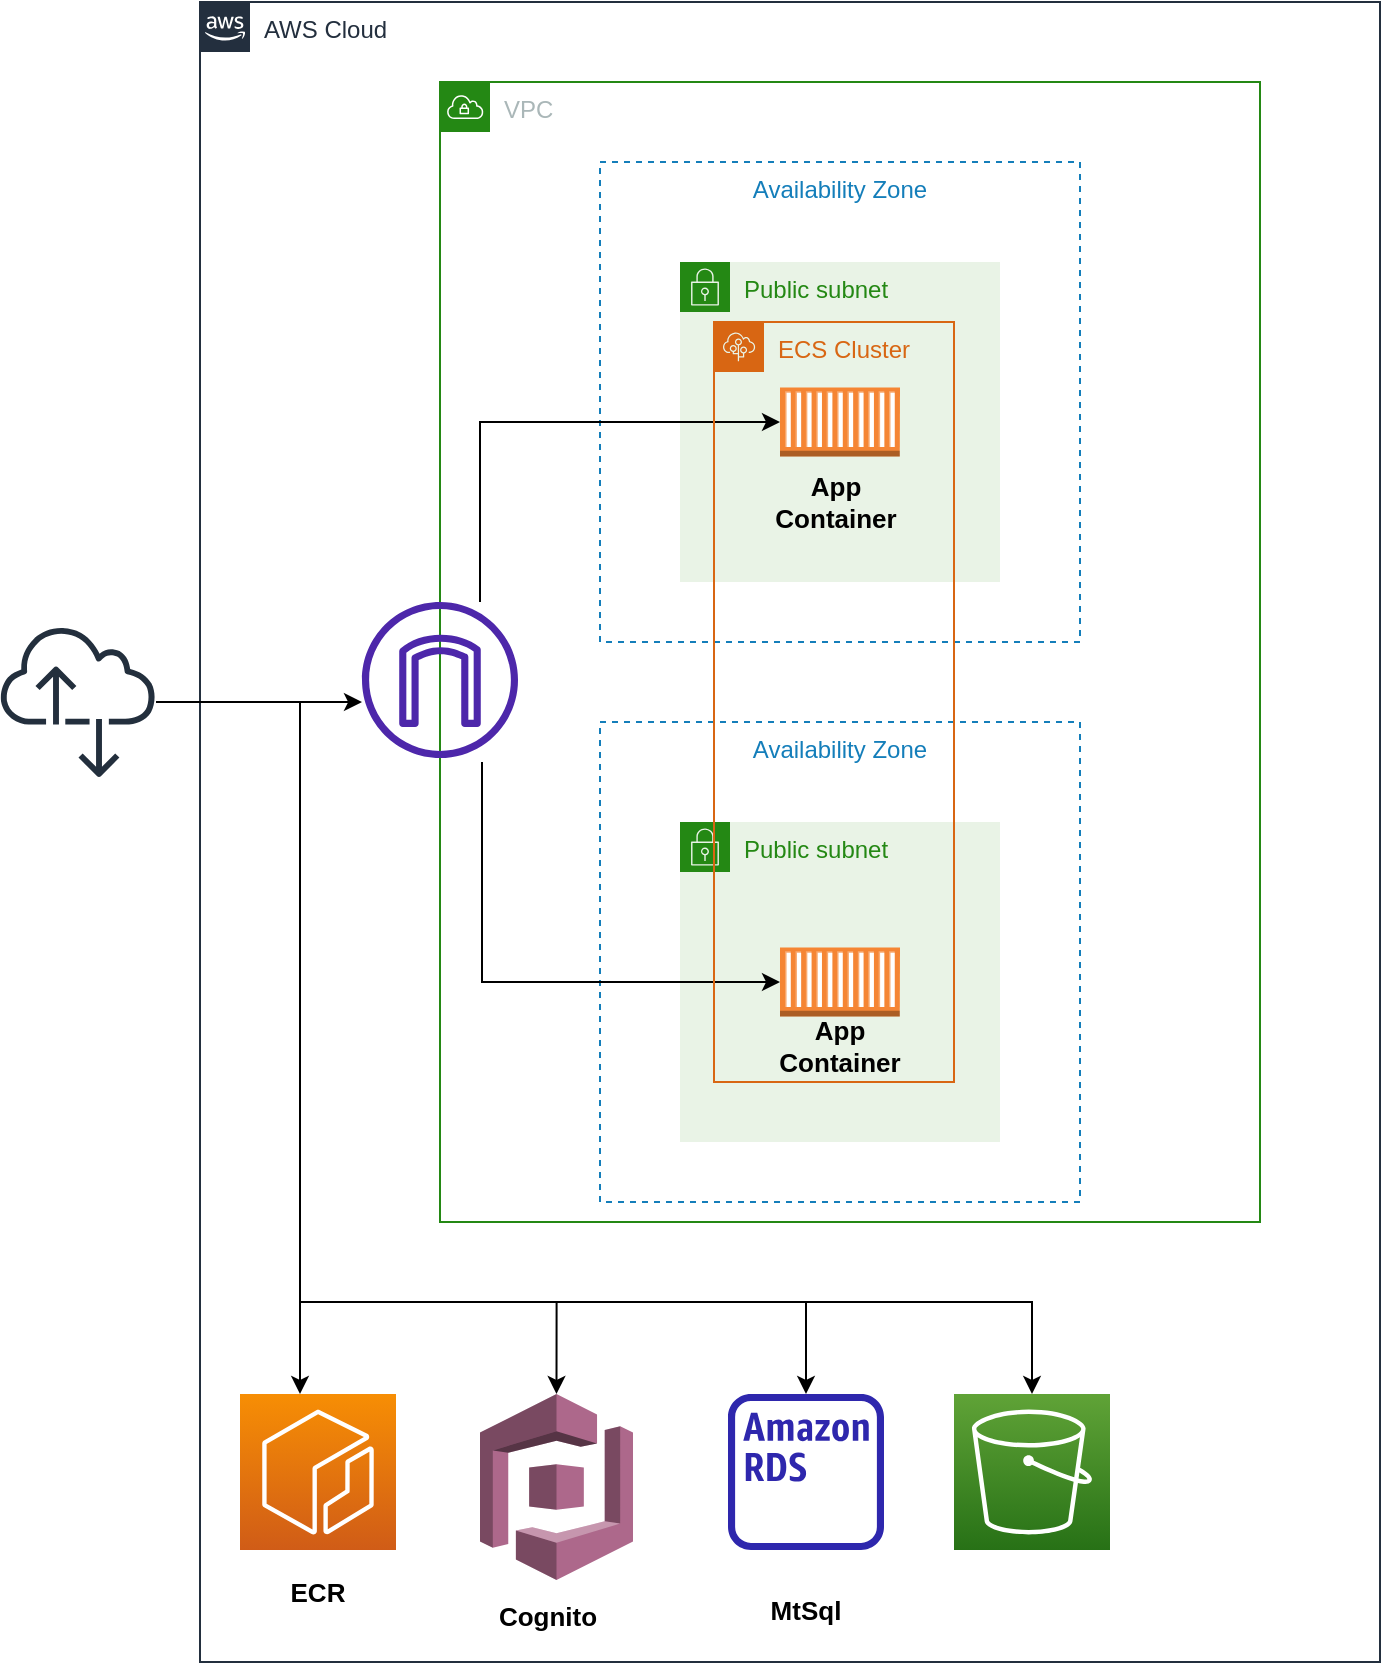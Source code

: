 <mxfile version="21.5.1">
  <diagram name="Página-1" id="QXhsyXSaARmZYcL9g207">
    <mxGraphModel dx="1035" dy="548" grid="1" gridSize="10" guides="1" tooltips="1" connect="1" arrows="1" fold="1" page="1" pageScale="1" pageWidth="827" pageHeight="1169" background="#FFFFFF" math="0" shadow="0">
      <root>
        <mxCell id="0" />
        <mxCell id="1" parent="0" />
        <mxCell id="gok0vQiup_49UM2aTYYi-1" value="AWS Cloud" style="points=[[0,0],[0.25,0],[0.5,0],[0.75,0],[1,0],[1,0.25],[1,0.5],[1,0.75],[1,1],[0.75,1],[0.5,1],[0.25,1],[0,1],[0,0.75],[0,0.5],[0,0.25]];outlineConnect=0;gradientColor=none;html=1;whiteSpace=wrap;fontSize=12;fontStyle=0;container=1;pointerEvents=0;collapsible=0;recursiveResize=0;shape=mxgraph.aws4.group;grIcon=mxgraph.aws4.group_aws_cloud_alt;strokeColor=#232F3E;fillColor=none;verticalAlign=top;align=left;spacingLeft=30;fontColor=#232F3E;dashed=0;" vertex="1" parent="1">
          <mxGeometry x="120" width="590" height="830" as="geometry" />
        </mxCell>
        <mxCell id="gok0vQiup_49UM2aTYYi-2" value="VPC" style="points=[[0,0],[0.25,0],[0.5,0],[0.75,0],[1,0],[1,0.25],[1,0.5],[1,0.75],[1,1],[0.75,1],[0.5,1],[0.25,1],[0,1],[0,0.75],[0,0.5],[0,0.25]];outlineConnect=0;gradientColor=none;html=1;whiteSpace=wrap;fontSize=12;fontStyle=0;container=1;pointerEvents=0;collapsible=0;recursiveResize=0;shape=mxgraph.aws4.group;grIcon=mxgraph.aws4.group_vpc;strokeColor=#248814;fillColor=none;verticalAlign=top;align=left;spacingLeft=30;fontColor=#AAB7B8;dashed=0;" vertex="1" parent="gok0vQiup_49UM2aTYYi-1">
          <mxGeometry x="120" y="40" width="410" height="570" as="geometry" />
        </mxCell>
        <mxCell id="gok0vQiup_49UM2aTYYi-4" value="Availability Zone" style="fillColor=none;strokeColor=#147EBA;dashed=1;verticalAlign=top;fontStyle=0;fontColor=#147EBA;whiteSpace=wrap;html=1;" vertex="1" parent="gok0vQiup_49UM2aTYYi-2">
          <mxGeometry x="80" y="40" width="240" height="240" as="geometry" />
        </mxCell>
        <mxCell id="gok0vQiup_49UM2aTYYi-5" value="Availability Zone" style="fillColor=none;strokeColor=#147EBA;dashed=1;verticalAlign=top;fontStyle=0;fontColor=#147EBA;whiteSpace=wrap;html=1;" vertex="1" parent="gok0vQiup_49UM2aTYYi-2">
          <mxGeometry x="80" y="320" width="240" height="240" as="geometry" />
        </mxCell>
        <mxCell id="gok0vQiup_49UM2aTYYi-6" value="Public subnet" style="points=[[0,0],[0.25,0],[0.5,0],[0.75,0],[1,0],[1,0.25],[1,0.5],[1,0.75],[1,1],[0.75,1],[0.5,1],[0.25,1],[0,1],[0,0.75],[0,0.5],[0,0.25]];outlineConnect=0;gradientColor=none;html=1;whiteSpace=wrap;fontSize=12;fontStyle=0;container=1;pointerEvents=0;collapsible=0;recursiveResize=0;shape=mxgraph.aws4.group;grIcon=mxgraph.aws4.group_security_group;grStroke=0;strokeColor=#248814;fillColor=#E9F3E6;verticalAlign=top;align=left;spacingLeft=30;fontColor=#248814;dashed=0;" vertex="1" parent="gok0vQiup_49UM2aTYYi-2">
          <mxGeometry x="120" y="90" width="160" height="160" as="geometry" />
        </mxCell>
        <mxCell id="gok0vQiup_49UM2aTYYi-9" value="" style="outlineConnect=0;dashed=0;verticalLabelPosition=bottom;verticalAlign=top;align=center;html=1;shape=mxgraph.aws3.ec2_compute_container;fillColor=#F58534;gradientColor=none;" vertex="1" parent="gok0vQiup_49UM2aTYYi-6">
          <mxGeometry x="50" y="62.75" width="60" height="34.5" as="geometry" />
        </mxCell>
        <mxCell id="gok0vQiup_49UM2aTYYi-12" value="Public subnet" style="points=[[0,0],[0.25,0],[0.5,0],[0.75,0],[1,0],[1,0.25],[1,0.5],[1,0.75],[1,1],[0.75,1],[0.5,1],[0.25,1],[0,1],[0,0.75],[0,0.5],[0,0.25]];outlineConnect=0;gradientColor=none;html=1;whiteSpace=wrap;fontSize=12;fontStyle=0;container=1;pointerEvents=0;collapsible=0;recursiveResize=0;shape=mxgraph.aws4.group;grIcon=mxgraph.aws4.group_security_group;grStroke=0;strokeColor=#248814;fillColor=#E9F3E6;verticalAlign=top;align=left;spacingLeft=30;fontColor=#248814;dashed=0;" vertex="1" parent="gok0vQiup_49UM2aTYYi-2">
          <mxGeometry x="120" y="370" width="160" height="160" as="geometry" />
        </mxCell>
        <mxCell id="gok0vQiup_49UM2aTYYi-13" value="" style="outlineConnect=0;dashed=0;verticalLabelPosition=bottom;verticalAlign=top;align=center;html=1;shape=mxgraph.aws3.ec2_compute_container;fillColor=#F58534;gradientColor=none;" vertex="1" parent="gok0vQiup_49UM2aTYYi-12">
          <mxGeometry x="50" y="62.75" width="60" height="34.5" as="geometry" />
        </mxCell>
        <mxCell id="gok0vQiup_49UM2aTYYi-22" style="edgeStyle=orthogonalEdgeStyle;rounded=0;orthogonalLoop=1;jettySize=auto;html=1;" edge="1" parent="gok0vQiup_49UM2aTYYi-1" source="gok0vQiup_49UM2aTYYi-15" target="gok0vQiup_49UM2aTYYi-9">
          <mxGeometry relative="1" as="geometry">
            <Array as="points">
              <mxPoint x="140" y="210" />
            </Array>
          </mxGeometry>
        </mxCell>
        <mxCell id="gok0vQiup_49UM2aTYYi-15" value="" style="sketch=0;outlineConnect=0;fontColor=#232F3E;gradientColor=none;fillColor=#4D27AA;strokeColor=none;dashed=0;verticalLabelPosition=bottom;verticalAlign=top;align=center;html=1;fontSize=12;fontStyle=0;aspect=fixed;pointerEvents=1;shape=mxgraph.aws4.internet_gateway;" vertex="1" parent="gok0vQiup_49UM2aTYYi-1">
          <mxGeometry x="81" y="300" width="78" height="78" as="geometry" />
        </mxCell>
        <mxCell id="gok0vQiup_49UM2aTYYi-17" value="" style="sketch=0;points=[[0,0,0],[0.25,0,0],[0.5,0,0],[0.75,0,0],[1,0,0],[0,1,0],[0.25,1,0],[0.5,1,0],[0.75,1,0],[1,1,0],[0,0.25,0],[0,0.5,0],[0,0.75,0],[1,0.25,0],[1,0.5,0],[1,0.75,0]];outlineConnect=0;fontColor=#232F3E;gradientColor=#F78E04;gradientDirection=north;fillColor=#D05C17;strokeColor=#ffffff;dashed=0;verticalLabelPosition=bottom;verticalAlign=top;align=center;html=1;fontSize=12;fontStyle=0;aspect=fixed;shape=mxgraph.aws4.resourceIcon;resIcon=mxgraph.aws4.ecr;" vertex="1" parent="gok0vQiup_49UM2aTYYi-1">
          <mxGeometry x="20" y="696" width="78" height="78" as="geometry" />
        </mxCell>
        <mxCell id="gok0vQiup_49UM2aTYYi-18" value="" style="outlineConnect=0;dashed=0;verticalLabelPosition=bottom;verticalAlign=top;align=center;html=1;shape=mxgraph.aws3.cognito;fillColor=#AD688B;gradientColor=none;" vertex="1" parent="gok0vQiup_49UM2aTYYi-1">
          <mxGeometry x="140" y="696" width="76.5" height="93" as="geometry" />
        </mxCell>
        <mxCell id="gok0vQiup_49UM2aTYYi-19" value="" style="sketch=0;outlineConnect=0;fontColor=#232F3E;gradientColor=none;fillColor=#2E27AD;strokeColor=none;dashed=0;verticalLabelPosition=bottom;verticalAlign=top;align=center;html=1;fontSize=12;fontStyle=0;aspect=fixed;pointerEvents=1;shape=mxgraph.aws4.rds_instance_alt;" vertex="1" parent="gok0vQiup_49UM2aTYYi-1">
          <mxGeometry x="264" y="696" width="78" height="78" as="geometry" />
        </mxCell>
        <mxCell id="gok0vQiup_49UM2aTYYi-23" style="edgeStyle=orthogonalEdgeStyle;rounded=0;orthogonalLoop=1;jettySize=auto;html=1;" edge="1" parent="gok0vQiup_49UM2aTYYi-1" target="gok0vQiup_49UM2aTYYi-13">
          <mxGeometry relative="1" as="geometry">
            <mxPoint x="141" y="380" as="sourcePoint" />
            <mxPoint x="260" y="490" as="targetPoint" />
            <Array as="points">
              <mxPoint x="141" y="490" />
            </Array>
          </mxGeometry>
        </mxCell>
        <mxCell id="gok0vQiup_49UM2aTYYi-25" style="edgeStyle=orthogonalEdgeStyle;rounded=0;orthogonalLoop=1;jettySize=auto;html=1;" edge="1" parent="gok0vQiup_49UM2aTYYi-1" target="gok0vQiup_49UM2aTYYi-19">
          <mxGeometry relative="1" as="geometry">
            <mxPoint x="50" y="650" as="sourcePoint" />
            <mxPoint x="153" y="650" as="targetPoint" />
            <Array as="points">
              <mxPoint x="303" y="650" />
            </Array>
          </mxGeometry>
        </mxCell>
        <mxCell id="gok0vQiup_49UM2aTYYi-27" value="ECR" style="text;strokeColor=none;align=center;fillColor=none;html=1;verticalAlign=middle;whiteSpace=wrap;rounded=0;fontStyle=1;fontSize=13;" vertex="1" parent="gok0vQiup_49UM2aTYYi-1">
          <mxGeometry x="29" y="780" width="60" height="30" as="geometry" />
        </mxCell>
        <mxCell id="gok0vQiup_49UM2aTYYi-29" value="MtSql" style="text;strokeColor=none;align=center;fillColor=none;html=1;verticalAlign=middle;whiteSpace=wrap;rounded=0;fontStyle=1;fontSize=13;" vertex="1" parent="gok0vQiup_49UM2aTYYi-1">
          <mxGeometry x="273" y="789" width="60" height="30" as="geometry" />
        </mxCell>
        <mxCell id="gok0vQiup_49UM2aTYYi-32" value="" style="sketch=0;points=[[0,0,0],[0.25,0,0],[0.5,0,0],[0.75,0,0],[1,0,0],[0,1,0],[0.25,1,0],[0.5,1,0],[0.75,1,0],[1,1,0],[0,0.25,0],[0,0.5,0],[0,0.75,0],[1,0.25,0],[1,0.5,0],[1,0.75,0]];outlineConnect=0;fontColor=#232F3E;gradientColor=#60A337;gradientDirection=north;fillColor=#277116;strokeColor=#ffffff;dashed=0;verticalLabelPosition=bottom;verticalAlign=top;align=center;html=1;fontSize=12;fontStyle=0;aspect=fixed;shape=mxgraph.aws4.resourceIcon;resIcon=mxgraph.aws4.s3;" vertex="1" parent="gok0vQiup_49UM2aTYYi-1">
          <mxGeometry x="377" y="696" width="78" height="78" as="geometry" />
        </mxCell>
        <mxCell id="gok0vQiup_49UM2aTYYi-14" value="ECS Cluster" style="points=[[0,0],[0.25,0],[0.5,0],[0.75,0],[1,0],[1,0.25],[1,0.5],[1,0.75],[1,1],[0.75,1],[0.5,1],[0.25,1],[0,1],[0,0.75],[0,0.5],[0,0.25]];outlineConnect=0;gradientColor=none;html=1;whiteSpace=wrap;fontSize=12;fontStyle=0;container=1;pointerEvents=0;collapsible=0;recursiveResize=0;shape=mxgraph.aws4.group;grIcon=mxgraph.aws4.group_elastic_beanstalk;strokeColor=#D86613;fillColor=none;verticalAlign=top;align=left;spacingLeft=30;fontColor=#D86613;dashed=0;" vertex="1" parent="1">
          <mxGeometry x="377" y="160" width="120" height="380" as="geometry" />
        </mxCell>
        <mxCell id="gok0vQiup_49UM2aTYYi-30" value="App Container" style="text;strokeColor=none;align=center;fillColor=none;html=1;verticalAlign=middle;whiteSpace=wrap;rounded=0;fontStyle=1;fontSize=13;" vertex="1" parent="gok0vQiup_49UM2aTYYi-14">
          <mxGeometry x="33" y="347.25" width="60" height="30" as="geometry" />
        </mxCell>
        <mxCell id="gok0vQiup_49UM2aTYYi-21" style="edgeStyle=orthogonalEdgeStyle;rounded=0;orthogonalLoop=1;jettySize=auto;html=1;" edge="1" parent="1" source="gok0vQiup_49UM2aTYYi-16" target="gok0vQiup_49UM2aTYYi-15">
          <mxGeometry relative="1" as="geometry">
            <Array as="points">
              <mxPoint x="180" y="350" />
              <mxPoint x="180" y="350" />
            </Array>
          </mxGeometry>
        </mxCell>
        <mxCell id="gok0vQiup_49UM2aTYYi-16" value="" style="sketch=0;outlineConnect=0;fontColor=#232F3E;gradientColor=none;fillColor=#232F3D;strokeColor=none;dashed=0;verticalLabelPosition=bottom;verticalAlign=top;align=center;html=1;fontSize=12;fontStyle=0;aspect=fixed;pointerEvents=1;shape=mxgraph.aws4.internet_alt2;" vertex="1" parent="1">
          <mxGeometry x="20" y="311" width="78" height="78" as="geometry" />
        </mxCell>
        <mxCell id="gok0vQiup_49UM2aTYYi-24" style="edgeStyle=orthogonalEdgeStyle;rounded=0;orthogonalLoop=1;jettySize=auto;html=1;" edge="1" parent="1" target="gok0vQiup_49UM2aTYYi-17">
          <mxGeometry relative="1" as="geometry">
            <mxPoint x="150" y="350" as="sourcePoint" />
            <mxPoint x="420" y="500" as="targetPoint" />
            <Array as="points">
              <mxPoint x="170" y="350" />
            </Array>
          </mxGeometry>
        </mxCell>
        <mxCell id="gok0vQiup_49UM2aTYYi-26" style="edgeStyle=orthogonalEdgeStyle;rounded=0;orthogonalLoop=1;jettySize=auto;html=1;entryX=0.5;entryY=0;entryDx=0;entryDy=0;entryPerimeter=0;" edge="1" parent="1" target="gok0vQiup_49UM2aTYYi-18">
          <mxGeometry relative="1" as="geometry">
            <mxPoint x="180" y="650" as="sourcePoint" />
            <mxPoint x="433" y="696" as="targetPoint" />
            <Array as="points">
              <mxPoint x="298" y="650" />
            </Array>
          </mxGeometry>
        </mxCell>
        <mxCell id="gok0vQiup_49UM2aTYYi-28" value="Cognito" style="text;strokeColor=none;align=center;fillColor=none;html=1;verticalAlign=middle;whiteSpace=wrap;rounded=0;fontStyle=1;fontSize=13;" vertex="1" parent="1">
          <mxGeometry x="264" y="792" width="60" height="30" as="geometry" />
        </mxCell>
        <mxCell id="gok0vQiup_49UM2aTYYi-31" value="App Container" style="text;strokeColor=none;align=center;fillColor=none;html=1;verticalAlign=middle;whiteSpace=wrap;rounded=0;fontStyle=1;fontSize=13;" vertex="1" parent="1">
          <mxGeometry x="408" y="235.25" width="60" height="30" as="geometry" />
        </mxCell>
        <mxCell id="gok0vQiup_49UM2aTYYi-33" style="edgeStyle=orthogonalEdgeStyle;rounded=0;orthogonalLoop=1;jettySize=auto;html=1;entryX=0.5;entryY=0;entryDx=0;entryDy=0;entryPerimeter=0;" edge="1" parent="1" target="gok0vQiup_49UM2aTYYi-32">
          <mxGeometry relative="1" as="geometry">
            <mxPoint x="180" y="650" as="sourcePoint" />
            <mxPoint x="433" y="696" as="targetPoint" />
            <Array as="points">
              <mxPoint x="536" y="650" />
            </Array>
          </mxGeometry>
        </mxCell>
      </root>
    </mxGraphModel>
  </diagram>
</mxfile>
